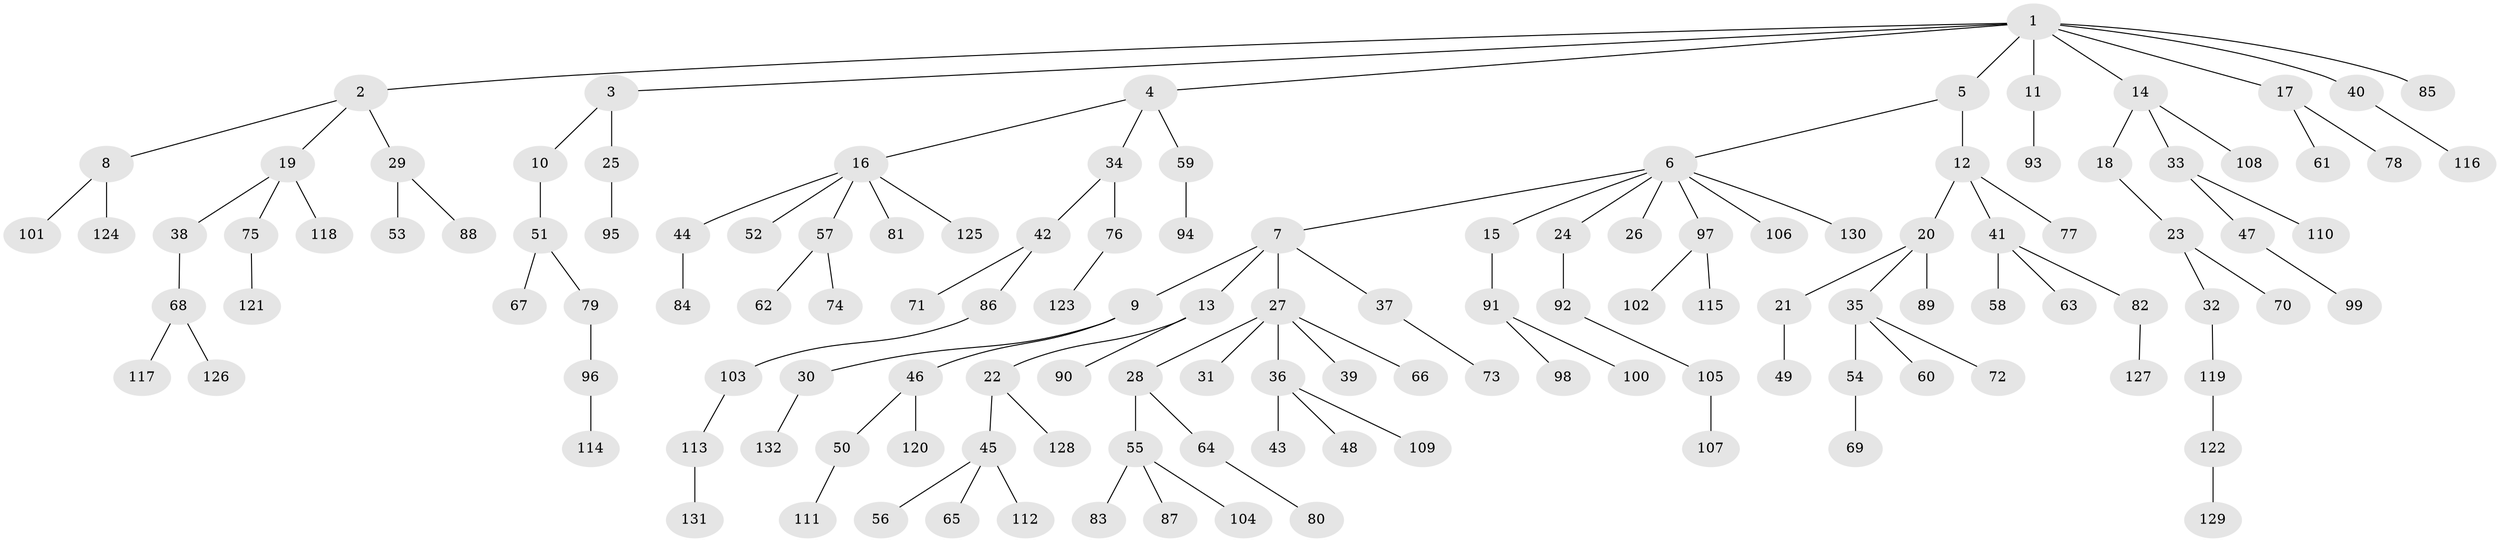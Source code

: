 // Generated by graph-tools (version 1.1) at 2025/11/02/27/25 16:11:28]
// undirected, 132 vertices, 131 edges
graph export_dot {
graph [start="1"]
  node [color=gray90,style=filled];
  1;
  2;
  3;
  4;
  5;
  6;
  7;
  8;
  9;
  10;
  11;
  12;
  13;
  14;
  15;
  16;
  17;
  18;
  19;
  20;
  21;
  22;
  23;
  24;
  25;
  26;
  27;
  28;
  29;
  30;
  31;
  32;
  33;
  34;
  35;
  36;
  37;
  38;
  39;
  40;
  41;
  42;
  43;
  44;
  45;
  46;
  47;
  48;
  49;
  50;
  51;
  52;
  53;
  54;
  55;
  56;
  57;
  58;
  59;
  60;
  61;
  62;
  63;
  64;
  65;
  66;
  67;
  68;
  69;
  70;
  71;
  72;
  73;
  74;
  75;
  76;
  77;
  78;
  79;
  80;
  81;
  82;
  83;
  84;
  85;
  86;
  87;
  88;
  89;
  90;
  91;
  92;
  93;
  94;
  95;
  96;
  97;
  98;
  99;
  100;
  101;
  102;
  103;
  104;
  105;
  106;
  107;
  108;
  109;
  110;
  111;
  112;
  113;
  114;
  115;
  116;
  117;
  118;
  119;
  120;
  121;
  122;
  123;
  124;
  125;
  126;
  127;
  128;
  129;
  130;
  131;
  132;
  1 -- 2;
  1 -- 3;
  1 -- 4;
  1 -- 5;
  1 -- 11;
  1 -- 14;
  1 -- 17;
  1 -- 40;
  1 -- 85;
  2 -- 8;
  2 -- 19;
  2 -- 29;
  3 -- 10;
  3 -- 25;
  4 -- 16;
  4 -- 34;
  4 -- 59;
  5 -- 6;
  5 -- 12;
  6 -- 7;
  6 -- 15;
  6 -- 24;
  6 -- 26;
  6 -- 97;
  6 -- 106;
  6 -- 130;
  7 -- 9;
  7 -- 13;
  7 -- 27;
  7 -- 37;
  8 -- 101;
  8 -- 124;
  9 -- 30;
  9 -- 46;
  10 -- 51;
  11 -- 93;
  12 -- 20;
  12 -- 41;
  12 -- 77;
  13 -- 22;
  13 -- 90;
  14 -- 18;
  14 -- 33;
  14 -- 108;
  15 -- 91;
  16 -- 44;
  16 -- 52;
  16 -- 57;
  16 -- 81;
  16 -- 125;
  17 -- 61;
  17 -- 78;
  18 -- 23;
  19 -- 38;
  19 -- 75;
  19 -- 118;
  20 -- 21;
  20 -- 35;
  20 -- 89;
  21 -- 49;
  22 -- 45;
  22 -- 128;
  23 -- 32;
  23 -- 70;
  24 -- 92;
  25 -- 95;
  27 -- 28;
  27 -- 31;
  27 -- 36;
  27 -- 39;
  27 -- 66;
  28 -- 55;
  28 -- 64;
  29 -- 53;
  29 -- 88;
  30 -- 132;
  32 -- 119;
  33 -- 47;
  33 -- 110;
  34 -- 42;
  34 -- 76;
  35 -- 54;
  35 -- 60;
  35 -- 72;
  36 -- 43;
  36 -- 48;
  36 -- 109;
  37 -- 73;
  38 -- 68;
  40 -- 116;
  41 -- 58;
  41 -- 63;
  41 -- 82;
  42 -- 71;
  42 -- 86;
  44 -- 84;
  45 -- 56;
  45 -- 65;
  45 -- 112;
  46 -- 50;
  46 -- 120;
  47 -- 99;
  50 -- 111;
  51 -- 67;
  51 -- 79;
  54 -- 69;
  55 -- 83;
  55 -- 87;
  55 -- 104;
  57 -- 62;
  57 -- 74;
  59 -- 94;
  64 -- 80;
  68 -- 117;
  68 -- 126;
  75 -- 121;
  76 -- 123;
  79 -- 96;
  82 -- 127;
  86 -- 103;
  91 -- 98;
  91 -- 100;
  92 -- 105;
  96 -- 114;
  97 -- 102;
  97 -- 115;
  103 -- 113;
  105 -- 107;
  113 -- 131;
  119 -- 122;
  122 -- 129;
}
